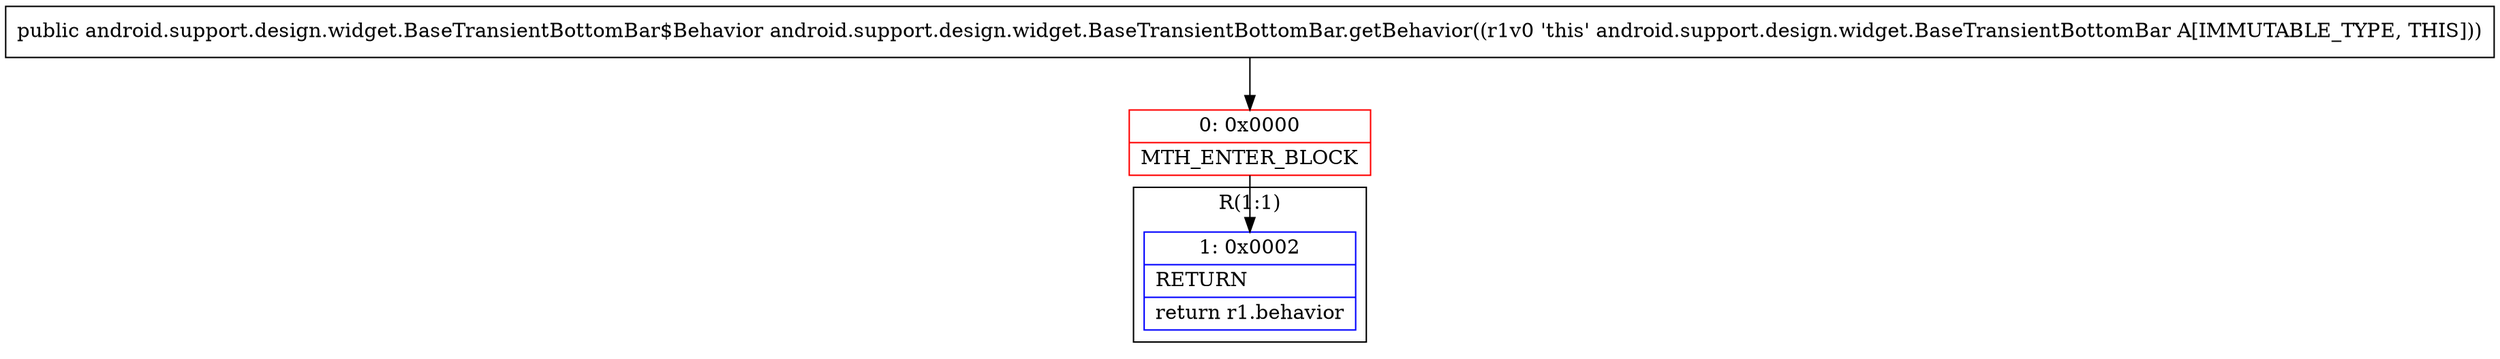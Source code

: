 digraph "CFG forandroid.support.design.widget.BaseTransientBottomBar.getBehavior()Landroid\/support\/design\/widget\/BaseTransientBottomBar$Behavior;" {
subgraph cluster_Region_518122997 {
label = "R(1:1)";
node [shape=record,color=blue];
Node_1 [shape=record,label="{1\:\ 0x0002|RETURN\l|return r1.behavior\l}"];
}
Node_0 [shape=record,color=red,label="{0\:\ 0x0000|MTH_ENTER_BLOCK\l}"];
MethodNode[shape=record,label="{public android.support.design.widget.BaseTransientBottomBar$Behavior android.support.design.widget.BaseTransientBottomBar.getBehavior((r1v0 'this' android.support.design.widget.BaseTransientBottomBar A[IMMUTABLE_TYPE, THIS])) }"];
MethodNode -> Node_0;
Node_0 -> Node_1;
}

